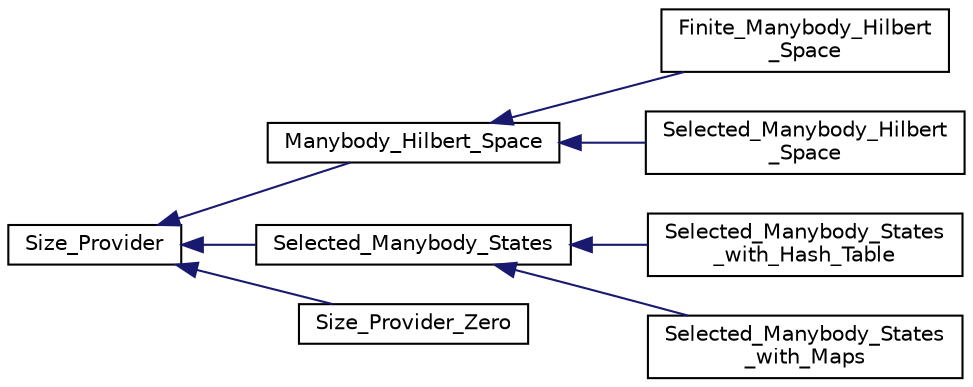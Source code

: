 digraph "Graphical Class Hierarchy"
{
  edge [fontname="Helvetica",fontsize="10",labelfontname="Helvetica",labelfontsize="10"];
  node [fontname="Helvetica",fontsize="10",shape=record];
  rankdir="LR";
  Node1 [label="Size_Provider",height=0.2,width=0.4,color="black", fillcolor="white", style="filled",URL="$classSize__Provider.html"];
  Node1 -> Node2 [dir="back",color="midnightblue",fontsize="10",style="solid",fontname="Helvetica"];
  Node2 [label="Manybody_Hilbert_Space",height=0.2,width=0.4,color="black", fillcolor="white", style="filled",URL="$classManybody__Hilbert__Space.html"];
  Node2 -> Node3 [dir="back",color="midnightblue",fontsize="10",style="solid",fontname="Helvetica"];
  Node3 [label="Finite_Manybody_Hilbert\l_Space",height=0.2,width=0.4,color="black", fillcolor="white", style="filled",URL="$classFinite__Manybody__Hilbert__Space.html"];
  Node2 -> Node4 [dir="back",color="midnightblue",fontsize="10",style="solid",fontname="Helvetica"];
  Node4 [label="Selected_Manybody_Hilbert\l_Space",height=0.2,width=0.4,color="black", fillcolor="white", style="filled",URL="$classSelected__Manybody__Hilbert__Space.html"];
  Node1 -> Node5 [dir="back",color="midnightblue",fontsize="10",style="solid",fontname="Helvetica"];
  Node5 [label="Selected_Manybody_States",height=0.2,width=0.4,color="black", fillcolor="white", style="filled",URL="$classSelected__Manybody__States.html"];
  Node5 -> Node6 [dir="back",color="midnightblue",fontsize="10",style="solid",fontname="Helvetica"];
  Node6 [label="Selected_Manybody_States\l_with_Hash_Table",height=0.2,width=0.4,color="black", fillcolor="white", style="filled",URL="$classSelected__Manybody__States__with__Hash__Table.html"];
  Node5 -> Node7 [dir="back",color="midnightblue",fontsize="10",style="solid",fontname="Helvetica"];
  Node7 [label="Selected_Manybody_States\l_with_Maps",height=0.2,width=0.4,color="black", fillcolor="white", style="filled",URL="$classSelected__Manybody__States__with__Maps.html"];
  Node1 -> Node8 [dir="back",color="midnightblue",fontsize="10",style="solid",fontname="Helvetica"];
  Node8 [label="Size_Provider_Zero",height=0.2,width=0.4,color="black", fillcolor="white", style="filled",URL="$classSize__Provider__Zero.html"];
}
